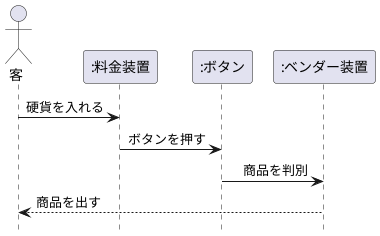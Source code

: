@startuml
hide footbox

actor 客 as user

participant ":料金装置" as kane
participant ":ボタン" as botan
participant ":ベンダー装置" as benda

user -> kane : 硬貨を入れる
kane -> botan : ボタンを押す
botan -> benda :　商品を判別

benda --> user :商品を出す
@enduml